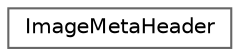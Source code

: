 digraph "Иерархия классов. Графический вид."
{
 // INTERACTIVE_SVG=YES
 // LATEX_PDF_SIZE
  bgcolor="transparent";
  edge [fontname=Helvetica,fontsize=10,labelfontname=Helvetica,labelfontsize=10];
  node [fontname=Helvetica,fontsize=10,shape=box,height=0.2,width=0.4];
  rankdir="LR";
  Node0 [id="Node000000",label="ImageMetaHeader",height=0.2,width=0.4,color="grey40", fillcolor="white", style="filled",URL="$d0/d82/namespace_map.html#d1/dbd/struct_map_1_1_image_meta_header",tooltip="Заголовок метаданных телескопического РЛИ."];
}
